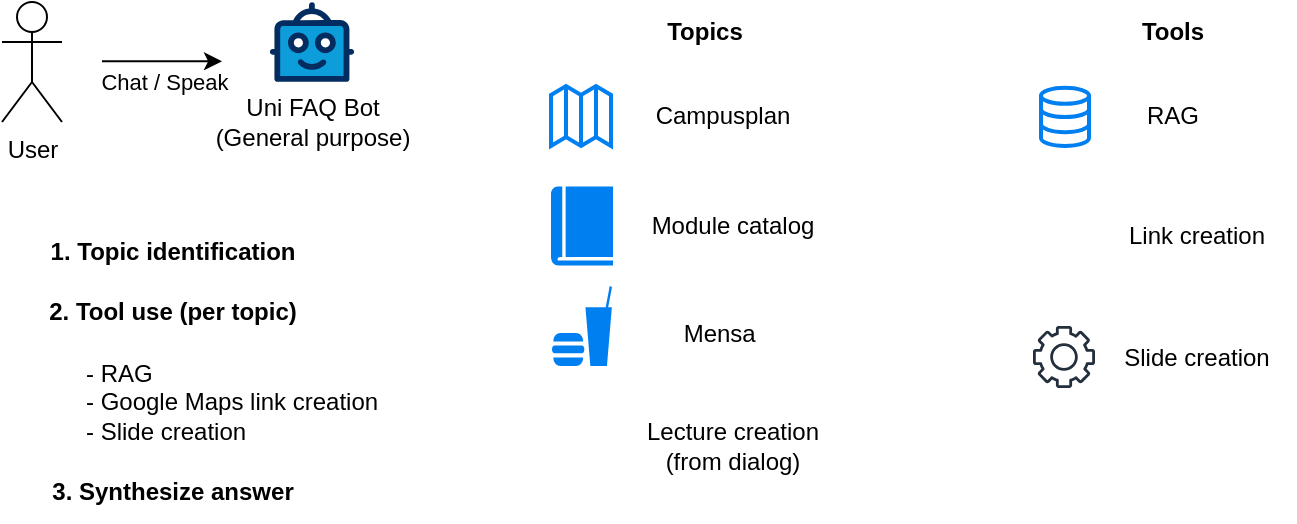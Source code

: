 <mxfile version="26.2.14">
  <diagram name="Page-1" id="Hw95rVbk9G1hVWeAcZin">
    <mxGraphModel dx="728" dy="451" grid="1" gridSize="10" guides="1" tooltips="1" connect="1" arrows="1" fold="1" page="1" pageScale="1" pageWidth="350" pageHeight="630" math="0" shadow="0">
      <root>
        <mxCell id="0" />
        <mxCell id="1" parent="0" />
        <mxCell id="PWwIWB0uUrowAAiZs3LC-1" value="" style="verticalLabelPosition=bottom;aspect=fixed;html=1;shape=mxgraph.salesforce.bots;" vertex="1" parent="1">
          <mxGeometry x="163.94" y="100" width="42.11" height="40" as="geometry" />
        </mxCell>
        <mxCell id="PWwIWB0uUrowAAiZs3LC-2" value="Uni FAQ Bot&lt;br&gt;(General purpose)" style="text;html=1;align=center;verticalAlign=middle;resizable=0;points=[];autosize=1;strokeColor=none;fillColor=none;" vertex="1" parent="1">
          <mxGeometry x="125" y="140" width="120" height="40" as="geometry" />
        </mxCell>
        <mxCell id="PWwIWB0uUrowAAiZs3LC-3" value="User" style="shape=umlActor;verticalLabelPosition=bottom;verticalAlign=top;html=1;outlineConnect=0;" vertex="1" parent="1">
          <mxGeometry x="30" y="100" width="30" height="60" as="geometry" />
        </mxCell>
        <mxCell id="PWwIWB0uUrowAAiZs3LC-5" value="" style="endArrow=classic;html=1;rounded=0;" edge="1" parent="1">
          <mxGeometry width="50" height="50" relative="1" as="geometry">
            <mxPoint x="80" y="129.68" as="sourcePoint" />
            <mxPoint x="140" y="129.68" as="targetPoint" />
          </mxGeometry>
        </mxCell>
        <mxCell id="PWwIWB0uUrowAAiZs3LC-6" value="Chat / Speak" style="edgeLabel;html=1;align=center;verticalAlign=middle;resizable=0;points=[];" vertex="1" connectable="0" parent="PWwIWB0uUrowAAiZs3LC-5">
          <mxGeometry x="0.409" y="-1" relative="1" as="geometry">
            <mxPoint x="-12" y="9" as="offset" />
          </mxGeometry>
        </mxCell>
        <mxCell id="PWwIWB0uUrowAAiZs3LC-7" value="" style="html=1;verticalLabelPosition=bottom;align=center;labelBackgroundColor=#ffffff;verticalAlign=top;strokeWidth=2;strokeColor=#0080F0;shadow=0;dashed=0;shape=mxgraph.ios7.icons.map;" vertex="1" parent="1">
          <mxGeometry x="304.5" y="142" width="30" height="30" as="geometry" />
        </mxCell>
        <mxCell id="PWwIWB0uUrowAAiZs3LC-8" value="" style="sketch=0;pointerEvents=1;shadow=0;dashed=0;html=1;strokeColor=none;fillColor=#0080F0;labelPosition=center;verticalLabelPosition=bottom;verticalAlign=top;outlineConnect=0;align=center;shape=mxgraph.office.concepts.book_journal;" vertex="1" parent="1">
          <mxGeometry x="304.5" y="192.25" width="31" height="39.5" as="geometry" />
        </mxCell>
        <mxCell id="PWwIWB0uUrowAAiZs3LC-9" value="Campusplan" style="text;html=1;align=center;verticalAlign=middle;resizable=0;points=[];autosize=1;strokeColor=none;fillColor=none;" vertex="1" parent="1">
          <mxGeometry x="344.5" y="142" width="90" height="30" as="geometry" />
        </mxCell>
        <mxCell id="PWwIWB0uUrowAAiZs3LC-10" value="Module catalog" style="text;html=1;align=center;verticalAlign=middle;resizable=0;points=[];autosize=1;strokeColor=none;fillColor=none;" vertex="1" parent="1">
          <mxGeometry x="344.5" y="197" width="100" height="30" as="geometry" />
        </mxCell>
        <mxCell id="PWwIWB0uUrowAAiZs3LC-12" value="" style="shape=mxgraph.signs.food.fast_food;html=1;pointerEvents=1;fillColor=#0080F0;strokeColor=none;verticalLabelPosition=bottom;verticalAlign=top;align=center;" vertex="1" parent="1">
          <mxGeometry x="305" y="242" width="30" height="40" as="geometry" />
        </mxCell>
        <mxCell id="PWwIWB0uUrowAAiZs3LC-13" value="Mensa&amp;nbsp;" style="text;html=1;align=center;verticalAlign=middle;resizable=0;points=[];autosize=1;strokeColor=none;fillColor=none;" vertex="1" parent="1">
          <mxGeometry x="359.5" y="251" width="60" height="30" as="geometry" />
        </mxCell>
        <mxCell id="PWwIWB0uUrowAAiZs3LC-14" value="" style="shape=image;html=1;verticalAlign=top;verticalLabelPosition=bottom;labelBackgroundColor=#ffffff;imageAspect=0;aspect=fixed;image=https://cdn3.iconfinder.com/data/icons/school-172/512/lecture_presentation_teaching_training_education-128.png;imageBackground=default;" vertex="1" parent="1">
          <mxGeometry x="300" y="302" width="40" height="40" as="geometry" />
        </mxCell>
        <mxCell id="PWwIWB0uUrowAAiZs3LC-15" value="Lecture creation&lt;br&gt;(from dialog)" style="text;html=1;align=center;verticalAlign=middle;resizable=0;points=[];autosize=1;strokeColor=none;fillColor=none;" vertex="1" parent="1">
          <mxGeometry x="339.5" y="302" width="110" height="40" as="geometry" />
        </mxCell>
        <mxCell id="PWwIWB0uUrowAAiZs3LC-16" value="&lt;b&gt;Topics&lt;/b&gt;" style="text;html=1;align=center;verticalAlign=middle;resizable=0;points=[];autosize=1;strokeColor=none;fillColor=none;" vertex="1" parent="1">
          <mxGeometry x="350.5" y="100" width="60" height="30" as="geometry" />
        </mxCell>
        <mxCell id="PWwIWB0uUrowAAiZs3LC-18" value="&lt;b&gt;1. Topic identification&lt;/b&gt;" style="text;html=1;align=center;verticalAlign=middle;resizable=0;points=[];autosize=1;strokeColor=none;fillColor=none;" vertex="1" parent="1">
          <mxGeometry x="40" y="210" width="150" height="30" as="geometry" />
        </mxCell>
        <mxCell id="PWwIWB0uUrowAAiZs3LC-19" value="&lt;b&gt;2. Tool use&amp;nbsp;(per topic)&lt;/b&gt;" style="text;html=1;align=center;verticalAlign=middle;resizable=0;points=[];autosize=1;strokeColor=none;fillColor=none;" vertex="1" parent="1">
          <mxGeometry x="40" y="240" width="150" height="30" as="geometry" />
        </mxCell>
        <mxCell id="PWwIWB0uUrowAAiZs3LC-23" value="&lt;div&gt;- RAG&lt;/div&gt;&lt;div&gt;- Google Maps link creation&lt;/div&gt;&lt;div style=&quot;&quot;&gt;- Slide creation&lt;/div&gt;" style="text;html=1;align=left;verticalAlign=middle;resizable=0;points=[];autosize=1;strokeColor=none;fillColor=none;" vertex="1" parent="1">
          <mxGeometry x="70" y="270" width="170" height="60" as="geometry" />
        </mxCell>
        <mxCell id="PWwIWB0uUrowAAiZs3LC-24" value="&lt;b&gt;Tools&lt;/b&gt;" style="text;html=1;align=center;verticalAlign=middle;resizable=0;points=[];autosize=1;strokeColor=none;fillColor=none;" vertex="1" parent="1">
          <mxGeometry x="589.5" y="100" width="50" height="30" as="geometry" />
        </mxCell>
        <mxCell id="PWwIWB0uUrowAAiZs3LC-25" value="" style="html=1;verticalLabelPosition=bottom;align=center;labelBackgroundColor=#ffffff;verticalAlign=top;strokeWidth=2;strokeColor=#0080F0;shadow=0;dashed=0;shape=mxgraph.ios7.icons.data;" vertex="1" parent="1">
          <mxGeometry x="549.5" y="142.9" width="24" height="29.1" as="geometry" />
        </mxCell>
        <mxCell id="PWwIWB0uUrowAAiZs3LC-26" value="RAG" style="text;html=1;align=center;verticalAlign=middle;resizable=0;points=[];autosize=1;strokeColor=none;fillColor=none;" vertex="1" parent="1">
          <mxGeometry x="589.5" y="142" width="50" height="30" as="geometry" />
        </mxCell>
        <mxCell id="PWwIWB0uUrowAAiZs3LC-28" value="" style="shape=image;html=1;verticalAlign=top;verticalLabelPosition=bottom;labelBackgroundColor=#ffffff;imageAspect=0;aspect=fixed;image=https://cdn1.iconfinder.com/data/icons/unicons-line-vol-4/24/map-marker-128.png" vertex="1" parent="1">
          <mxGeometry x="541.5" y="197" width="40" height="40" as="geometry" />
        </mxCell>
        <mxCell id="PWwIWB0uUrowAAiZs3LC-29" value="Link creation" style="text;html=1;align=center;verticalAlign=middle;resizable=0;points=[];autosize=1;strokeColor=none;fillColor=none;" vertex="1" parent="1">
          <mxGeometry x="581.5" y="201.75" width="90" height="30" as="geometry" />
        </mxCell>
        <mxCell id="PWwIWB0uUrowAAiZs3LC-30" value="" style="sketch=0;outlineConnect=0;fontColor=#232F3E;gradientColor=none;fillColor=#232F3D;strokeColor=none;dashed=0;verticalLabelPosition=bottom;verticalAlign=top;align=center;html=1;fontSize=12;fontStyle=0;aspect=fixed;pointerEvents=1;shape=mxgraph.aws4.gear;" vertex="1" parent="1">
          <mxGeometry x="545.5" y="262" width="31" height="31" as="geometry" />
        </mxCell>
        <mxCell id="PWwIWB0uUrowAAiZs3LC-31" value="Slide creation" style="text;html=1;align=center;verticalAlign=middle;resizable=0;points=[];autosize=1;strokeColor=none;fillColor=none;" vertex="1" parent="1">
          <mxGeometry x="576.5" y="263" width="100" height="30" as="geometry" />
        </mxCell>
        <mxCell id="PWwIWB0uUrowAAiZs3LC-32" value="&lt;b&gt;3. Synthesize answer&lt;/b&gt;" style="text;html=1;align=center;verticalAlign=middle;resizable=0;points=[];autosize=1;strokeColor=none;fillColor=none;" vertex="1" parent="1">
          <mxGeometry x="45" y="330" width="140" height="30" as="geometry" />
        </mxCell>
      </root>
    </mxGraphModel>
  </diagram>
</mxfile>
